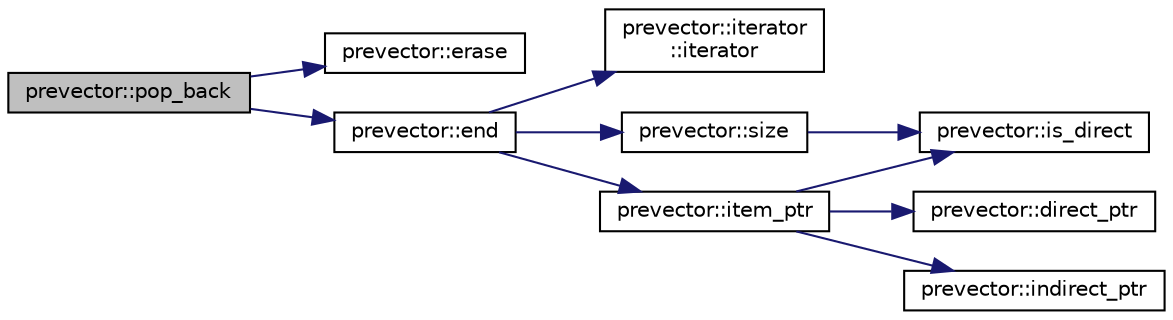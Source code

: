 digraph "prevector::pop_back"
{
  edge [fontname="Helvetica",fontsize="10",labelfontname="Helvetica",labelfontsize="10"];
  node [fontname="Helvetica",fontsize="10",shape=record];
  rankdir="LR";
  Node468 [label="prevector::pop_back",height=0.2,width=0.4,color="black", fillcolor="grey75", style="filled", fontcolor="black"];
  Node468 -> Node469 [color="midnightblue",fontsize="10",style="solid",fontname="Helvetica"];
  Node469 [label="prevector::erase",height=0.2,width=0.4,color="black", fillcolor="white", style="filled",URL="$de/d38/classprevector.html#a780af143deebcaaecb164fa1a2d98156"];
  Node468 -> Node470 [color="midnightblue",fontsize="10",style="solid",fontname="Helvetica"];
  Node470 [label="prevector::end",height=0.2,width=0.4,color="black", fillcolor="white", style="filled",URL="$de/d38/classprevector.html#aab7f6e13a3cac85cc340fc6b90c5365c"];
  Node470 -> Node471 [color="midnightblue",fontsize="10",style="solid",fontname="Helvetica"];
  Node471 [label="prevector::iterator\l::iterator",height=0.2,width=0.4,color="black", fillcolor="white", style="filled",URL="$df/d4b/classprevector_1_1iterator.html#ae9dd2b5e8d96f866e4b05d6b7535f285"];
  Node470 -> Node472 [color="midnightblue",fontsize="10",style="solid",fontname="Helvetica"];
  Node472 [label="prevector::item_ptr",height=0.2,width=0.4,color="black", fillcolor="white", style="filled",URL="$de/d38/classprevector.html#a59f1d7bcbc751cfa0faddd7ffa184846"];
  Node472 -> Node473 [color="midnightblue",fontsize="10",style="solid",fontname="Helvetica"];
  Node473 [label="prevector::is_direct",height=0.2,width=0.4,color="black", fillcolor="white", style="filled",URL="$de/d38/classprevector.html#a933e204a7e29c6bbc85479d023c00ff8"];
  Node472 -> Node474 [color="midnightblue",fontsize="10",style="solid",fontname="Helvetica"];
  Node474 [label="prevector::direct_ptr",height=0.2,width=0.4,color="black", fillcolor="white", style="filled",URL="$de/d38/classprevector.html#a20150a43dd87c33f0e855a55bd3418e8"];
  Node472 -> Node475 [color="midnightblue",fontsize="10",style="solid",fontname="Helvetica"];
  Node475 [label="prevector::indirect_ptr",height=0.2,width=0.4,color="black", fillcolor="white", style="filled",URL="$de/d38/classprevector.html#ae3343cc65be9fd678b4a6f8305624de6"];
  Node470 -> Node476 [color="midnightblue",fontsize="10",style="solid",fontname="Helvetica"];
  Node476 [label="prevector::size",height=0.2,width=0.4,color="black", fillcolor="white", style="filled",URL="$de/d38/classprevector.html#a626f7d206dbc24e5610631809762758b"];
  Node476 -> Node473 [color="midnightblue",fontsize="10",style="solid",fontname="Helvetica"];
}
